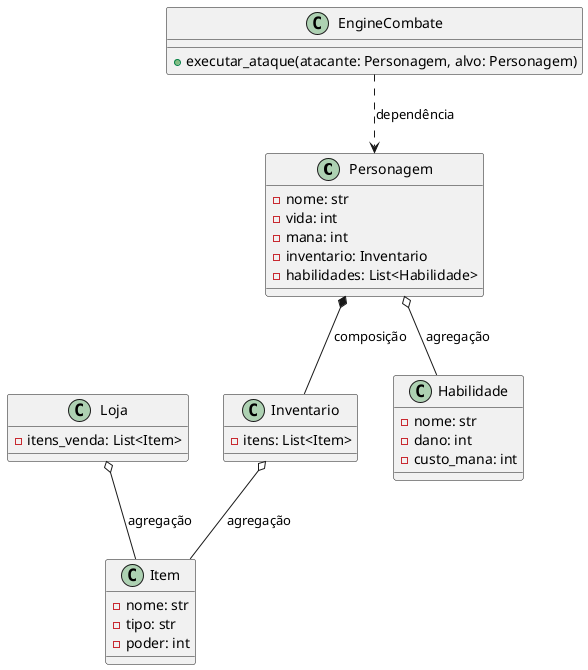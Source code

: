 @startuml

' Definição de classes principais
class Personagem {
  -nome: str
  -vida: int
  -mana: int
  -inventario: Inventario
  -habilidades: List<Habilidade>
}

class Inventario {
  -itens: List<Item>
}

class Item {
  -nome: str
  -tipo: str
  -poder: int
}

class Habilidade {
  -nome: str
  -dano: int
  -custo_mana: int
}

class Loja {
  -itens_venda: List<Item>
}

class EngineCombate {
  +executar_ataque(atacante: Personagem, alvo: Personagem)
}

' Relacionamentos
Personagem *-- Inventario : composição
Personagem o-- Habilidade : agregação
Inventario o-- Item : agregação
Loja o-- Item : agregação
EngineCombate ..> Personagem : dependência

@enduml
